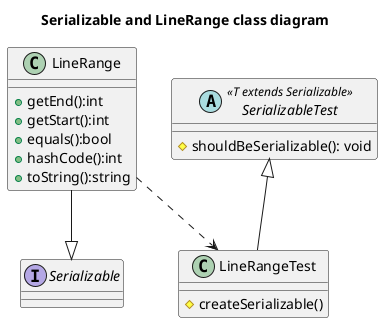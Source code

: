 @startuml

title Serializable and LineRange class diagram

interface Serializable {
}
abstract class SerializableTest<<T extends Serializable>> {
     # shouldBeSerializable(): void
}
class LineRangeTest{
  # createSerializable()
}
class LineRange {
 + getEnd():int
 + getStart():int
 + equals():bool
 + hashCode():int
 + toString():string
}

LineRange --|> Serializable
SerializableTest <|-- LineRangeTest
LineRange ..> LineRangeTest





@enduml